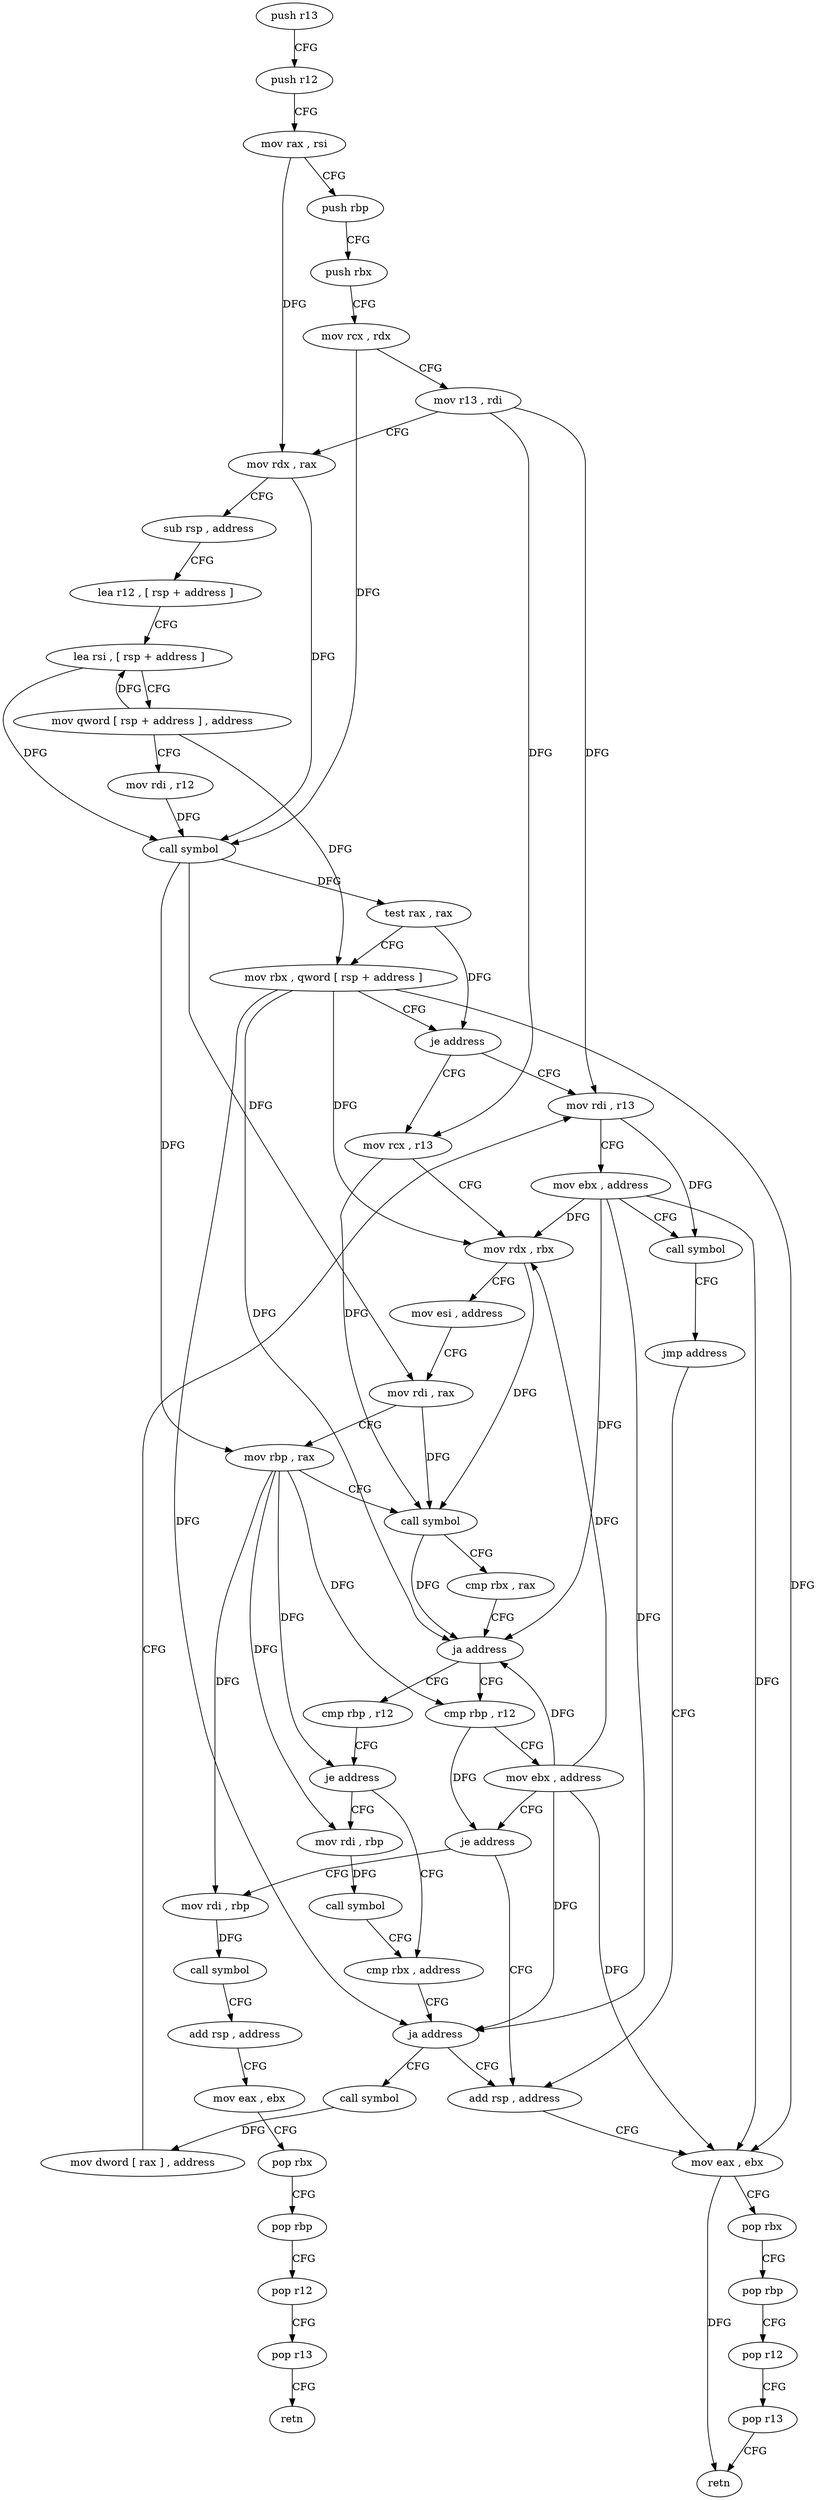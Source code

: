digraph "func" {
"4301488" [label = "push r13" ]
"4301490" [label = "push r12" ]
"4301492" [label = "mov rax , rsi" ]
"4301495" [label = "push rbp" ]
"4301496" [label = "push rbx" ]
"4301497" [label = "mov rcx , rdx" ]
"4301500" [label = "mov r13 , rdi" ]
"4301503" [label = "mov rdx , rax" ]
"4301506" [label = "sub rsp , address" ]
"4301513" [label = "lea r12 , [ rsp + address ]" ]
"4301518" [label = "lea rsi , [ rsp + address ]" ]
"4301523" [label = "mov qword [ rsp + address ] , address" ]
"4301532" [label = "mov rdi , r12" ]
"4301535" [label = "call symbol" ]
"4301540" [label = "test rax , rax" ]
"4301543" [label = "mov rbx , qword [ rsp + address ]" ]
"4301548" [label = "je address" ]
"4301661" [label = "mov rdi , r13" ]
"4301550" [label = "mov rcx , r13" ]
"4301664" [label = "mov ebx , address" ]
"4301669" [label = "call symbol" ]
"4301674" [label = "jmp address" ]
"4301599" [label = "add rsp , address" ]
"4301553" [label = "mov rdx , rbx" ]
"4301556" [label = "mov esi , address" ]
"4301561" [label = "mov rdi , rax" ]
"4301564" [label = "mov rbp , rax" ]
"4301567" [label = "call symbol" ]
"4301572" [label = "cmp rbx , rax" ]
"4301575" [label = "ja address" ]
"4301616" [label = "cmp rbp , r12" ]
"4301577" [label = "cmp rbp , r12" ]
"4301606" [label = "mov eax , ebx" ]
"4301608" [label = "pop rbx" ]
"4301609" [label = "pop rbp" ]
"4301610" [label = "pop r12" ]
"4301612" [label = "pop r13" ]
"4301614" [label = "retn" ]
"4301619" [label = "mov ebx , address" ]
"4301624" [label = "je address" ]
"4301626" [label = "mov rdi , rbp" ]
"4301580" [label = "je address" ]
"4301590" [label = "cmp rbx , address" ]
"4301582" [label = "mov rdi , rbp" ]
"4301629" [label = "call symbol" ]
"4301634" [label = "add rsp , address" ]
"4301641" [label = "mov eax , ebx" ]
"4301643" [label = "pop rbx" ]
"4301644" [label = "pop rbp" ]
"4301645" [label = "pop r12" ]
"4301647" [label = "pop r13" ]
"4301649" [label = "retn" ]
"4301597" [label = "ja address" ]
"4301650" [label = "call symbol" ]
"4301585" [label = "call symbol" ]
"4301655" [label = "mov dword [ rax ] , address" ]
"4301488" -> "4301490" [ label = "CFG" ]
"4301490" -> "4301492" [ label = "CFG" ]
"4301492" -> "4301495" [ label = "CFG" ]
"4301492" -> "4301503" [ label = "DFG" ]
"4301495" -> "4301496" [ label = "CFG" ]
"4301496" -> "4301497" [ label = "CFG" ]
"4301497" -> "4301500" [ label = "CFG" ]
"4301497" -> "4301535" [ label = "DFG" ]
"4301500" -> "4301503" [ label = "CFG" ]
"4301500" -> "4301661" [ label = "DFG" ]
"4301500" -> "4301550" [ label = "DFG" ]
"4301503" -> "4301506" [ label = "CFG" ]
"4301503" -> "4301535" [ label = "DFG" ]
"4301506" -> "4301513" [ label = "CFG" ]
"4301513" -> "4301518" [ label = "CFG" ]
"4301518" -> "4301523" [ label = "CFG" ]
"4301518" -> "4301535" [ label = "DFG" ]
"4301523" -> "4301532" [ label = "CFG" ]
"4301523" -> "4301518" [ label = "DFG" ]
"4301523" -> "4301543" [ label = "DFG" ]
"4301532" -> "4301535" [ label = "DFG" ]
"4301535" -> "4301540" [ label = "DFG" ]
"4301535" -> "4301561" [ label = "DFG" ]
"4301535" -> "4301564" [ label = "DFG" ]
"4301540" -> "4301543" [ label = "CFG" ]
"4301540" -> "4301548" [ label = "DFG" ]
"4301543" -> "4301548" [ label = "CFG" ]
"4301543" -> "4301553" [ label = "DFG" ]
"4301543" -> "4301575" [ label = "DFG" ]
"4301543" -> "4301606" [ label = "DFG" ]
"4301543" -> "4301597" [ label = "DFG" ]
"4301548" -> "4301661" [ label = "CFG" ]
"4301548" -> "4301550" [ label = "CFG" ]
"4301661" -> "4301664" [ label = "CFG" ]
"4301661" -> "4301669" [ label = "DFG" ]
"4301550" -> "4301553" [ label = "CFG" ]
"4301550" -> "4301567" [ label = "DFG" ]
"4301664" -> "4301669" [ label = "CFG" ]
"4301664" -> "4301553" [ label = "DFG" ]
"4301664" -> "4301575" [ label = "DFG" ]
"4301664" -> "4301606" [ label = "DFG" ]
"4301664" -> "4301597" [ label = "DFG" ]
"4301669" -> "4301674" [ label = "CFG" ]
"4301674" -> "4301599" [ label = "CFG" ]
"4301599" -> "4301606" [ label = "CFG" ]
"4301553" -> "4301556" [ label = "CFG" ]
"4301553" -> "4301567" [ label = "DFG" ]
"4301556" -> "4301561" [ label = "CFG" ]
"4301561" -> "4301564" [ label = "CFG" ]
"4301561" -> "4301567" [ label = "DFG" ]
"4301564" -> "4301567" [ label = "CFG" ]
"4301564" -> "4301616" [ label = "DFG" ]
"4301564" -> "4301580" [ label = "DFG" ]
"4301564" -> "4301626" [ label = "DFG" ]
"4301564" -> "4301582" [ label = "DFG" ]
"4301567" -> "4301572" [ label = "CFG" ]
"4301567" -> "4301575" [ label = "DFG" ]
"4301572" -> "4301575" [ label = "CFG" ]
"4301575" -> "4301616" [ label = "CFG" ]
"4301575" -> "4301577" [ label = "CFG" ]
"4301616" -> "4301619" [ label = "CFG" ]
"4301616" -> "4301624" [ label = "DFG" ]
"4301577" -> "4301580" [ label = "CFG" ]
"4301606" -> "4301608" [ label = "CFG" ]
"4301606" -> "4301614" [ label = "DFG" ]
"4301608" -> "4301609" [ label = "CFG" ]
"4301609" -> "4301610" [ label = "CFG" ]
"4301610" -> "4301612" [ label = "CFG" ]
"4301612" -> "4301614" [ label = "CFG" ]
"4301619" -> "4301624" [ label = "CFG" ]
"4301619" -> "4301553" [ label = "DFG" ]
"4301619" -> "4301606" [ label = "DFG" ]
"4301619" -> "4301575" [ label = "DFG" ]
"4301619" -> "4301597" [ label = "DFG" ]
"4301624" -> "4301599" [ label = "CFG" ]
"4301624" -> "4301626" [ label = "CFG" ]
"4301626" -> "4301629" [ label = "DFG" ]
"4301580" -> "4301590" [ label = "CFG" ]
"4301580" -> "4301582" [ label = "CFG" ]
"4301590" -> "4301597" [ label = "CFG" ]
"4301582" -> "4301585" [ label = "DFG" ]
"4301629" -> "4301634" [ label = "CFG" ]
"4301634" -> "4301641" [ label = "CFG" ]
"4301641" -> "4301643" [ label = "CFG" ]
"4301643" -> "4301644" [ label = "CFG" ]
"4301644" -> "4301645" [ label = "CFG" ]
"4301645" -> "4301647" [ label = "CFG" ]
"4301647" -> "4301649" [ label = "CFG" ]
"4301597" -> "4301650" [ label = "CFG" ]
"4301597" -> "4301599" [ label = "CFG" ]
"4301650" -> "4301655" [ label = "DFG" ]
"4301585" -> "4301590" [ label = "CFG" ]
"4301655" -> "4301661" [ label = "CFG" ]
}
